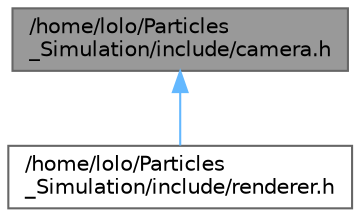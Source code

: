 digraph "/home/lolo/Particles_Simulation/include/camera.h"
{
 // LATEX_PDF_SIZE
  bgcolor="transparent";
  edge [fontname=Helvetica,fontsize=10,labelfontname=Helvetica,labelfontsize=10];
  node [fontname=Helvetica,fontsize=10,shape=box,height=0.2,width=0.4];
  Node1 [id="Node000001",label="/home/lolo/Particles\l_Simulation/include/camera.h",height=0.2,width=0.4,color="gray40", fillcolor="grey60", style="filled", fontcolor="black",tooltip=" "];
  Node1 -> Node2 [id="edge1_Node000001_Node000002",dir="back",color="steelblue1",style="solid",tooltip=" "];
  Node2 [id="Node000002",label="/home/lolo/Particles\l_Simulation/include/renderer.h",height=0.2,width=0.4,color="grey40", fillcolor="white", style="filled",URL="$renderer_8h.html",tooltip=" "];
}
